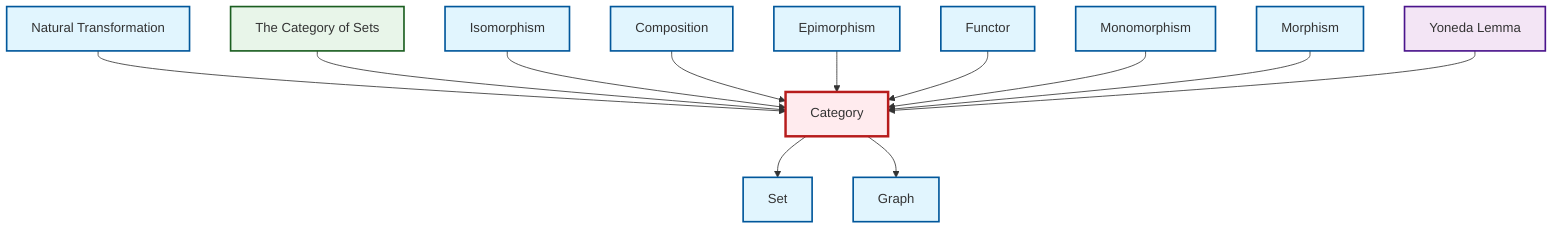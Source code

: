 graph TD
    classDef definition fill:#e1f5fe,stroke:#01579b,stroke-width:2px
    classDef theorem fill:#f3e5f5,stroke:#4a148c,stroke-width:2px
    classDef axiom fill:#fff3e0,stroke:#e65100,stroke-width:2px
    classDef example fill:#e8f5e9,stroke:#1b5e20,stroke-width:2px
    classDef current fill:#ffebee,stroke:#b71c1c,stroke-width:3px
    def-functor["Functor"]:::definition
    def-morphism["Morphism"]:::definition
    def-epimorphism["Epimorphism"]:::definition
    def-composition["Composition"]:::definition
    def-graph["Graph"]:::definition
    def-set["Set"]:::definition
    ex-set-category["The Category of Sets"]:::example
    def-natural-transformation["Natural Transformation"]:::definition
    def-monomorphism["Monomorphism"]:::definition
    def-category["Category"]:::definition
    def-isomorphism["Isomorphism"]:::definition
    thm-yoneda["Yoneda Lemma"]:::theorem
    def-natural-transformation --> def-category
    ex-set-category --> def-category
    def-isomorphism --> def-category
    def-composition --> def-category
    def-epimorphism --> def-category
    def-functor --> def-category
    def-monomorphism --> def-category
    def-morphism --> def-category
    def-category --> def-set
    def-category --> def-graph
    thm-yoneda --> def-category
    class def-category current